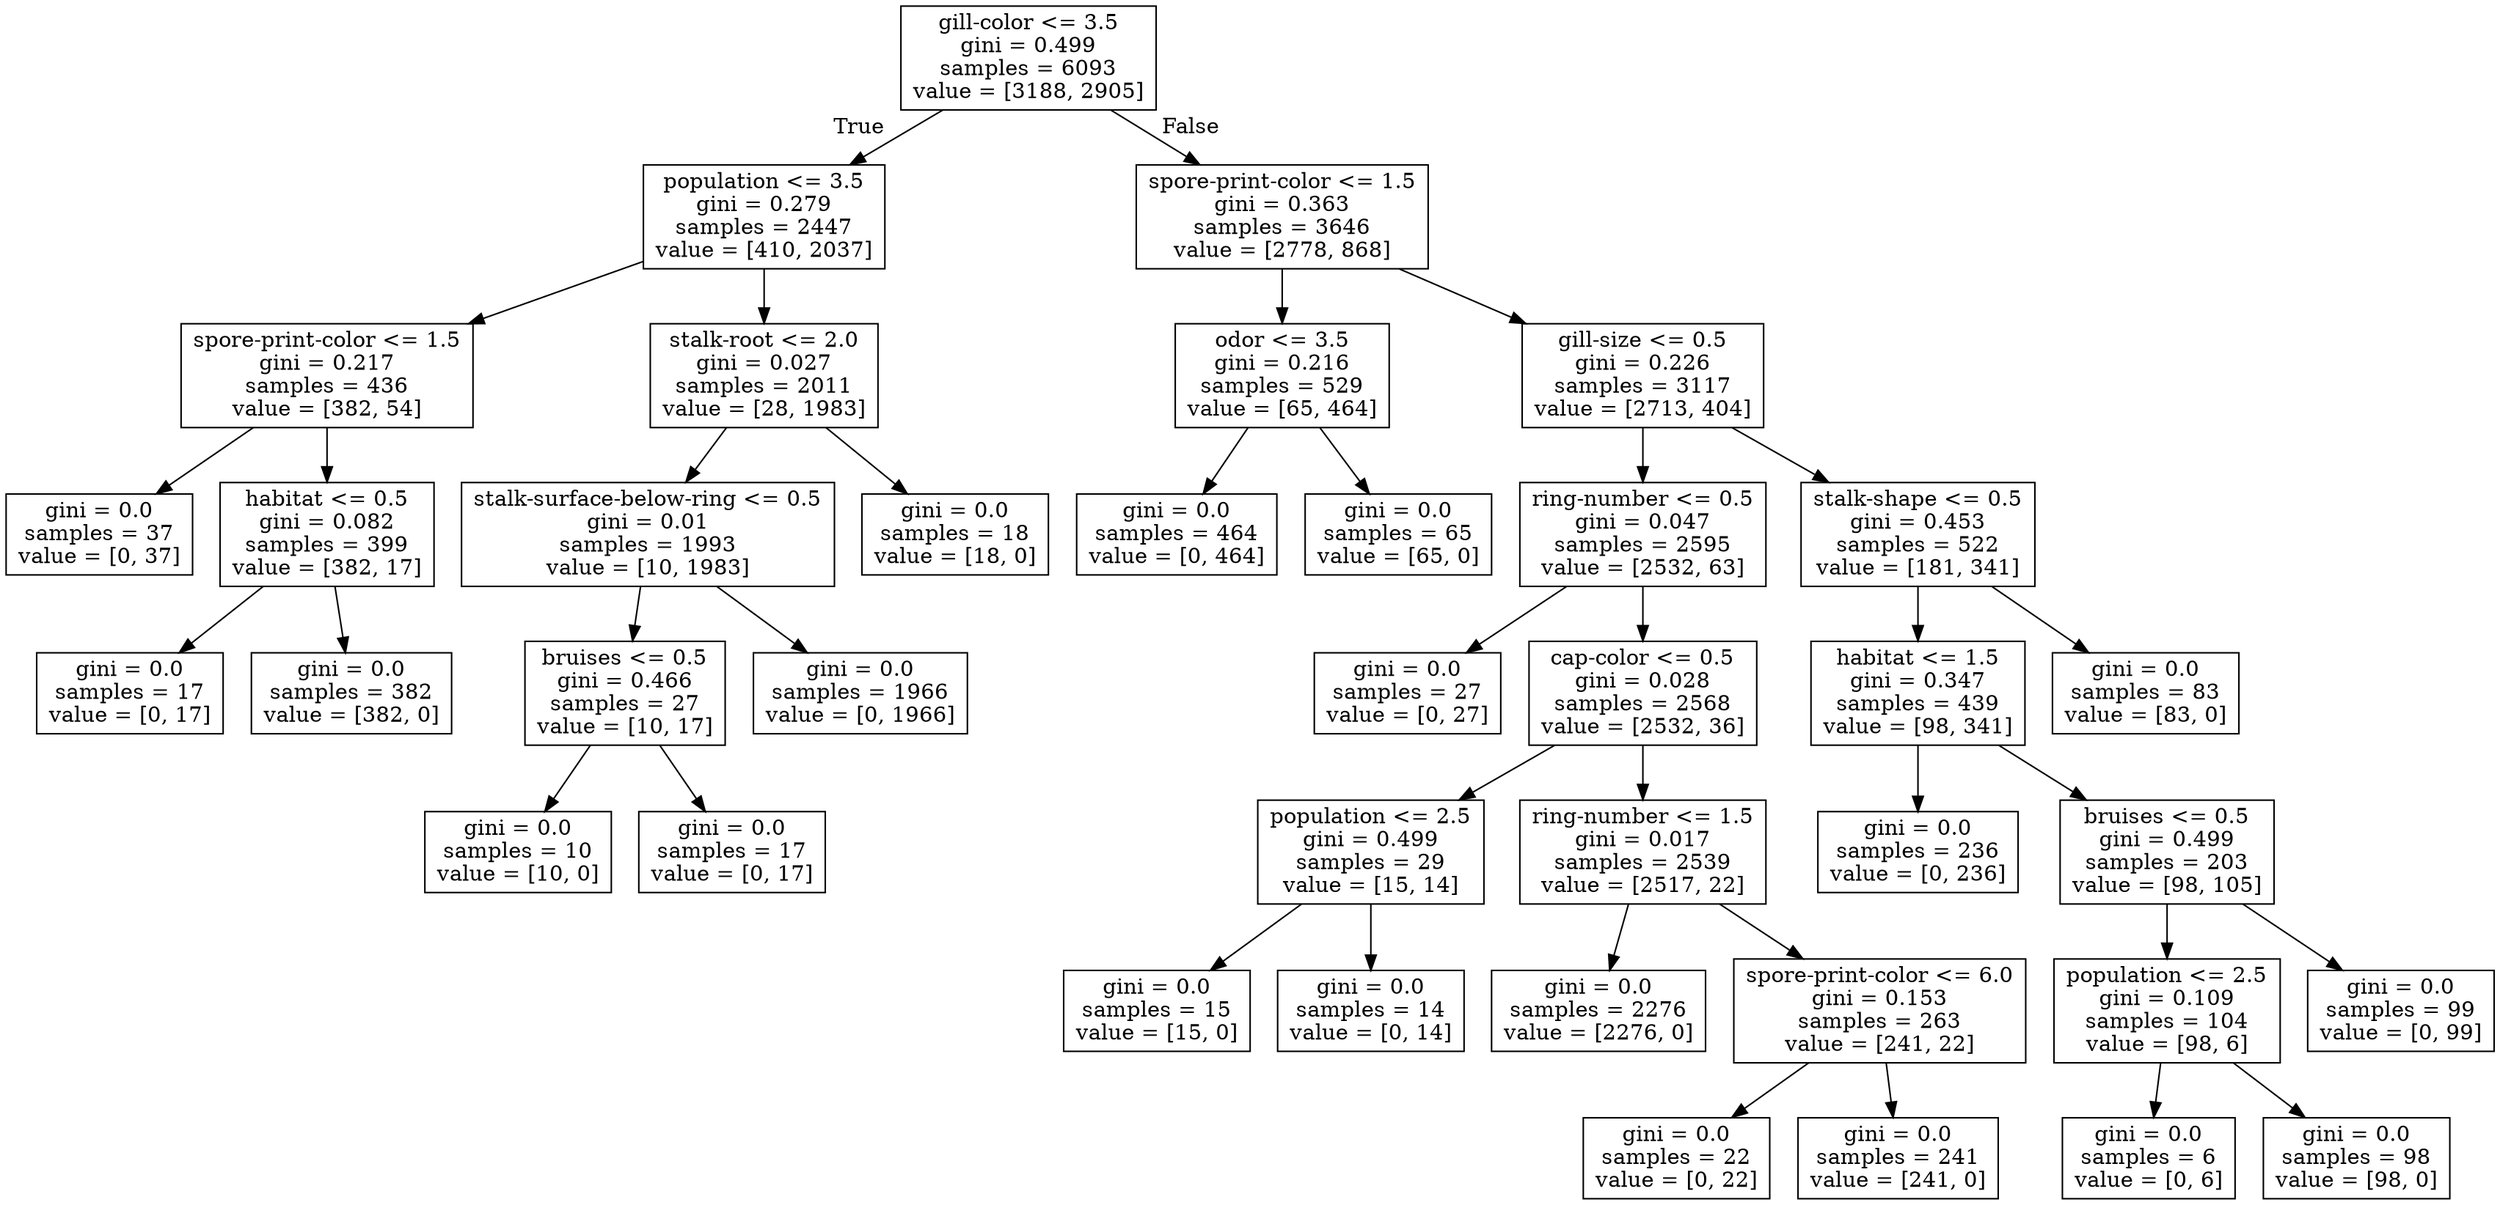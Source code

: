 digraph Tree {
node [shape=box] ;
0 [label="gill-color <= 3.5\ngini = 0.499\nsamples = 6093\nvalue = [3188, 2905]"] ;
1 [label="population <= 3.5\ngini = 0.279\nsamples = 2447\nvalue = [410, 2037]"] ;
0 -> 1 [labeldistance=2.5, labelangle=45, headlabel="True"] ;
2 [label="spore-print-color <= 1.5\ngini = 0.217\nsamples = 436\nvalue = [382, 54]"] ;
1 -> 2 ;
3 [label="gini = 0.0\nsamples = 37\nvalue = [0, 37]"] ;
2 -> 3 ;
4 [label="habitat <= 0.5\ngini = 0.082\nsamples = 399\nvalue = [382, 17]"] ;
2 -> 4 ;
5 [label="gini = 0.0\nsamples = 17\nvalue = [0, 17]"] ;
4 -> 5 ;
6 [label="gini = 0.0\nsamples = 382\nvalue = [382, 0]"] ;
4 -> 6 ;
7 [label="stalk-root <= 2.0\ngini = 0.027\nsamples = 2011\nvalue = [28, 1983]"] ;
1 -> 7 ;
8 [label="stalk-surface-below-ring <= 0.5\ngini = 0.01\nsamples = 1993\nvalue = [10, 1983]"] ;
7 -> 8 ;
9 [label="bruises <= 0.5\ngini = 0.466\nsamples = 27\nvalue = [10, 17]"] ;
8 -> 9 ;
10 [label="gini = 0.0\nsamples = 10\nvalue = [10, 0]"] ;
9 -> 10 ;
11 [label="gini = 0.0\nsamples = 17\nvalue = [0, 17]"] ;
9 -> 11 ;
12 [label="gini = 0.0\nsamples = 1966\nvalue = [0, 1966]"] ;
8 -> 12 ;
13 [label="gini = 0.0\nsamples = 18\nvalue = [18, 0]"] ;
7 -> 13 ;
14 [label="spore-print-color <= 1.5\ngini = 0.363\nsamples = 3646\nvalue = [2778, 868]"] ;
0 -> 14 [labeldistance=2.5, labelangle=-45, headlabel="False"] ;
15 [label="odor <= 3.5\ngini = 0.216\nsamples = 529\nvalue = [65, 464]"] ;
14 -> 15 ;
16 [label="gini = 0.0\nsamples = 464\nvalue = [0, 464]"] ;
15 -> 16 ;
17 [label="gini = 0.0\nsamples = 65\nvalue = [65, 0]"] ;
15 -> 17 ;
18 [label="gill-size <= 0.5\ngini = 0.226\nsamples = 3117\nvalue = [2713, 404]"] ;
14 -> 18 ;
19 [label="ring-number <= 0.5\ngini = 0.047\nsamples = 2595\nvalue = [2532, 63]"] ;
18 -> 19 ;
20 [label="gini = 0.0\nsamples = 27\nvalue = [0, 27]"] ;
19 -> 20 ;
21 [label="cap-color <= 0.5\ngini = 0.028\nsamples = 2568\nvalue = [2532, 36]"] ;
19 -> 21 ;
22 [label="population <= 2.5\ngini = 0.499\nsamples = 29\nvalue = [15, 14]"] ;
21 -> 22 ;
23 [label="gini = 0.0\nsamples = 15\nvalue = [15, 0]"] ;
22 -> 23 ;
24 [label="gini = 0.0\nsamples = 14\nvalue = [0, 14]"] ;
22 -> 24 ;
25 [label="ring-number <= 1.5\ngini = 0.017\nsamples = 2539\nvalue = [2517, 22]"] ;
21 -> 25 ;
26 [label="gini = 0.0\nsamples = 2276\nvalue = [2276, 0]"] ;
25 -> 26 ;
27 [label="spore-print-color <= 6.0\ngini = 0.153\nsamples = 263\nvalue = [241, 22]"] ;
25 -> 27 ;
28 [label="gini = 0.0\nsamples = 22\nvalue = [0, 22]"] ;
27 -> 28 ;
29 [label="gini = 0.0\nsamples = 241\nvalue = [241, 0]"] ;
27 -> 29 ;
30 [label="stalk-shape <= 0.5\ngini = 0.453\nsamples = 522\nvalue = [181, 341]"] ;
18 -> 30 ;
31 [label="habitat <= 1.5\ngini = 0.347\nsamples = 439\nvalue = [98, 341]"] ;
30 -> 31 ;
32 [label="gini = 0.0\nsamples = 236\nvalue = [0, 236]"] ;
31 -> 32 ;
33 [label="bruises <= 0.5\ngini = 0.499\nsamples = 203\nvalue = [98, 105]"] ;
31 -> 33 ;
34 [label="population <= 2.5\ngini = 0.109\nsamples = 104\nvalue = [98, 6]"] ;
33 -> 34 ;
35 [label="gini = 0.0\nsamples = 6\nvalue = [0, 6]"] ;
34 -> 35 ;
36 [label="gini = 0.0\nsamples = 98\nvalue = [98, 0]"] ;
34 -> 36 ;
37 [label="gini = 0.0\nsamples = 99\nvalue = [0, 99]"] ;
33 -> 37 ;
38 [label="gini = 0.0\nsamples = 83\nvalue = [83, 0]"] ;
30 -> 38 ;
}
